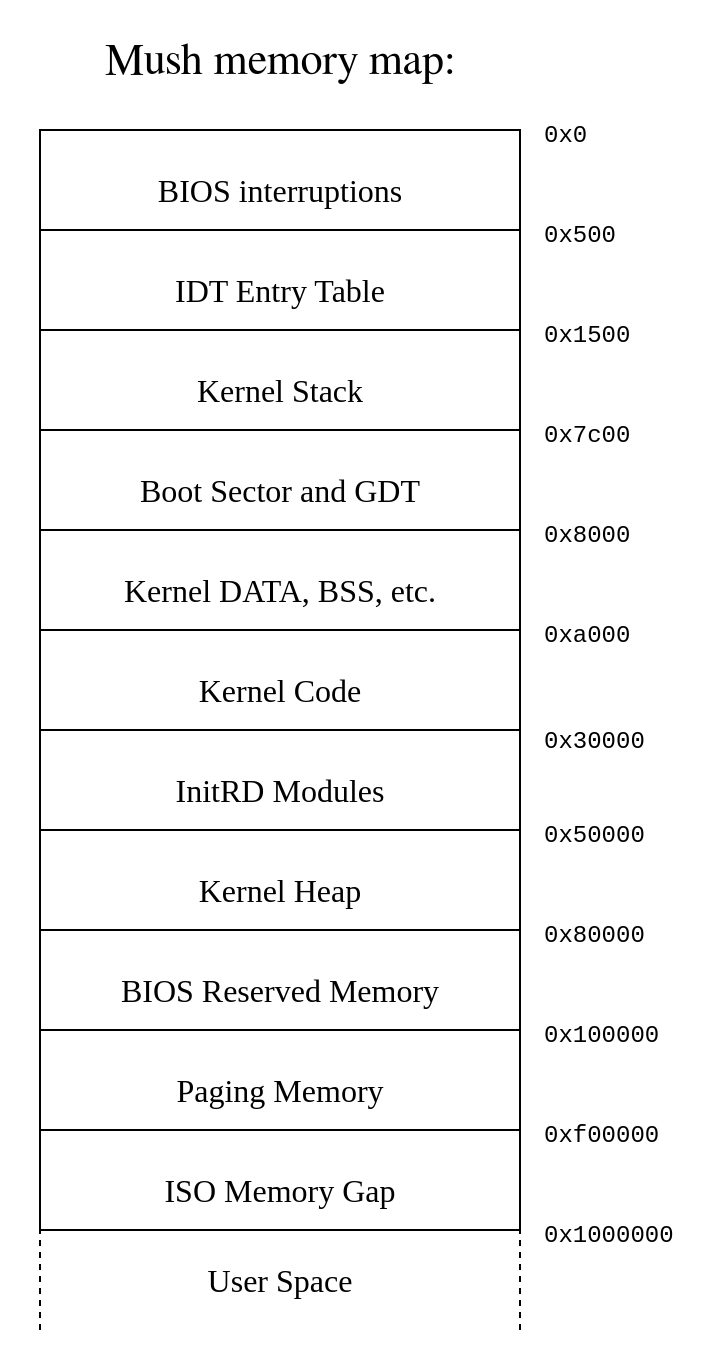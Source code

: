 <mxfile>
    <diagram id="odtlT9COsLVvr1XrGEwN" name="Страница 1">
        <mxGraphModel dx="564" dy="455" grid="1" gridSize="10" guides="1" tooltips="1" connect="1" arrows="1" fold="1" page="1" pageScale="1" pageWidth="827" pageHeight="1169" math="0" shadow="0">
            <root>
                <mxCell id="0"/>
                <mxCell id="1" parent="0"/>
                <mxCell id="FUrqRtMcUhXRgUg9xQRO-18" value="" style="rounded=0;whiteSpace=wrap;html=1;dashed=1;fontFamily=Verdana;fontSize=16;strokeColor=none;" parent="1" vertex="1">
                    <mxGeometry x="60" y="25" width="350" height="685" as="geometry"/>
                </mxCell>
                <mxCell id="FUrqRtMcUhXRgUg9xQRO-3" value="&lt;font face=&quot;Verdana&quot; style=&quot;font-size: 16px;&quot;&gt;BIOS interruptions&lt;/font&gt;" style="rounded=0;whiteSpace=wrap;html=1;fontFamily=Garuda;fontSize=32;" parent="1" vertex="1">
                    <mxGeometry x="80" y="90" width="240" height="50" as="geometry"/>
                </mxCell>
                <mxCell id="FUrqRtMcUhXRgUg9xQRO-5" value="&lt;font style=&quot;font-size: 22px;&quot;&gt;Mush memory map:&lt;/font&gt;" style="text;html=1;strokeColor=none;fillColor=none;align=center;verticalAlign=middle;whiteSpace=wrap;rounded=0;fontFamily=FreeSerif;fontSize=22;" parent="1" vertex="1">
                    <mxGeometry x="80" y="40" width="240" height="30" as="geometry"/>
                </mxCell>
                <mxCell id="FUrqRtMcUhXRgUg9xQRO-6" value="&lt;font face=&quot;Verdana&quot; style=&quot;font-size: 16px;&quot;&gt;IDT Entry Table&lt;/font&gt;" style="rounded=0;whiteSpace=wrap;html=1;fontFamily=Lucida Console;fontSize=32;" parent="1" vertex="1">
                    <mxGeometry x="80" y="140" width="240" height="50" as="geometry"/>
                </mxCell>
                <mxCell id="FUrqRtMcUhXRgUg9xQRO-7" value="&lt;font face=&quot;Verdana&quot; style=&quot;font-size: 16px;&quot;&gt;Boot Sector and GDT&lt;/font&gt;" style="rounded=0;whiteSpace=wrap;html=1;fontFamily=Lucida Console;fontSize=32;" parent="1" vertex="1">
                    <mxGeometry x="80" y="240" width="240" height="50" as="geometry"/>
                </mxCell>
                <mxCell id="FUrqRtMcUhXRgUg9xQRO-8" value="&lt;font face=&quot;Verdana&quot; style=&quot;font-size: 16px;&quot;&gt;Kernel DATA, BSS, etc.&lt;/font&gt;" style="rounded=0;whiteSpace=wrap;html=1;fontFamily=Lucida Console;fontSize=32;" parent="1" vertex="1">
                    <mxGeometry x="80" y="290" width="240" height="50" as="geometry"/>
                </mxCell>
                <mxCell id="FUrqRtMcUhXRgUg9xQRO-9" value="&lt;font face=&quot;Verdana&quot; style=&quot;font-size: 16px;&quot;&gt;Kernel Code&lt;/font&gt;" style="rounded=0;whiteSpace=wrap;html=1;fontFamily=Lucida Console;fontSize=32;" parent="1" vertex="1">
                    <mxGeometry x="80" y="340" width="240" height="50" as="geometry"/>
                </mxCell>
                <mxCell id="FUrqRtMcUhXRgUg9xQRO-10" value="&lt;font face=&quot;Verdana&quot; style=&quot;font-size: 16px;&quot;&gt;Kernel Heap&lt;/font&gt;" style="rounded=0;whiteSpace=wrap;html=1;fontFamily=Lucida Console;fontSize=32;" parent="1" vertex="1">
                    <mxGeometry x="80" y="440" width="240" height="50" as="geometry"/>
                </mxCell>
                <mxCell id="FUrqRtMcUhXRgUg9xQRO-11" value="&lt;font face=&quot;Verdana&quot; style=&quot;font-size: 16px;&quot;&gt;BIOS Reserved Memory&lt;/font&gt;" style="rounded=0;whiteSpace=wrap;html=1;fontFamily=Lucida Console;fontSize=32;" parent="1" vertex="1">
                    <mxGeometry x="80" y="490" width="240" height="50" as="geometry"/>
                </mxCell>
                <mxCell id="FUrqRtMcUhXRgUg9xQRO-12" value="&lt;font face=&quot;Verdana&quot; style=&quot;font-size: 16px;&quot;&gt;Paging Memory&lt;/font&gt;" style="rounded=0;whiteSpace=wrap;html=1;fontFamily=Lucida Console;fontSize=32;" parent="1" vertex="1">
                    <mxGeometry x="80" y="540" width="240" height="50" as="geometry"/>
                </mxCell>
                <mxCell id="FUrqRtMcUhXRgUg9xQRO-13" value="&lt;font face=&quot;Verdana&quot; style=&quot;font-size: 16px;&quot;&gt;ISO Memory Gap&lt;/font&gt;" style="rounded=0;whiteSpace=wrap;html=1;fontFamily=Lucida Console;fontSize=32;" parent="1" vertex="1">
                    <mxGeometry x="80" y="590" width="240" height="50" as="geometry"/>
                </mxCell>
                <mxCell id="FUrqRtMcUhXRgUg9xQRO-15" value="User Space" style="text;html=1;strokeColor=none;fillColor=none;align=center;verticalAlign=middle;whiteSpace=wrap;rounded=0;dashed=1;fontFamily=Verdana;fontSize=16;" parent="1" vertex="1">
                    <mxGeometry x="80" y="640" width="240" height="50" as="geometry"/>
                </mxCell>
                <mxCell id="FUrqRtMcUhXRgUg9xQRO-16" value="" style="endArrow=none;dashed=1;html=1;rounded=0;fontFamily=Verdana;fontSize=16;exitX=0;exitY=1;exitDx=0;exitDy=0;" parent="1" source="FUrqRtMcUhXRgUg9xQRO-15" edge="1">
                    <mxGeometry width="50" height="50" relative="1" as="geometry">
                        <mxPoint x="30" y="690" as="sourcePoint"/>
                        <mxPoint x="80" y="640" as="targetPoint"/>
                    </mxGeometry>
                </mxCell>
                <mxCell id="FUrqRtMcUhXRgUg9xQRO-17" value="" style="endArrow=none;dashed=1;html=1;rounded=0;fontFamily=Verdana;fontSize=16;entryX=1;entryY=0;entryDx=0;entryDy=0;exitX=1;exitY=1;exitDx=0;exitDy=0;" parent="1" source="FUrqRtMcUhXRgUg9xQRO-15" target="FUrqRtMcUhXRgUg9xQRO-15" edge="1">
                    <mxGeometry width="50" height="50" relative="1" as="geometry">
                        <mxPoint x="330" y="690" as="sourcePoint"/>
                        <mxPoint x="320" y="650" as="targetPoint"/>
                    </mxGeometry>
                </mxCell>
                <mxCell id="FUrqRtMcUhXRgUg9xQRO-19" value="&lt;font style=&quot;font-size: 12px;&quot; face=&quot;Courier New&quot;&gt;0x0&lt;/font&gt;" style="text;html=1;strokeColor=none;fillColor=none;align=left;verticalAlign=middle;whiteSpace=wrap;rounded=0;dashed=1;fontFamily=Verdana;fontSize=16;" parent="1" vertex="1">
                    <mxGeometry x="330" y="70" width="70" height="40" as="geometry"/>
                </mxCell>
                <mxCell id="FUrqRtMcUhXRgUg9xQRO-23" value="&lt;font style=&quot;font-size: 12px;&quot; face=&quot;Courier New&quot;&gt;0x500&lt;/font&gt;" style="text;html=1;strokeColor=none;fillColor=none;align=left;verticalAlign=middle;whiteSpace=wrap;rounded=0;dashed=1;fontFamily=Verdana;fontSize=16;" parent="1" vertex="1">
                    <mxGeometry x="330" y="120" width="70" height="40" as="geometry"/>
                </mxCell>
                <mxCell id="FUrqRtMcUhXRgUg9xQRO-24" value="&lt;font style=&quot;font-size: 12px;&quot; face=&quot;Courier New&quot;&gt;0x7c00&lt;/font&gt;" style="text;html=1;strokeColor=none;fillColor=none;align=left;verticalAlign=middle;whiteSpace=wrap;rounded=0;dashed=1;fontFamily=Verdana;fontSize=16;" parent="1" vertex="1">
                    <mxGeometry x="330" y="220" width="70" height="40" as="geometry"/>
                </mxCell>
                <mxCell id="FUrqRtMcUhXRgUg9xQRO-25" value="&lt;font style=&quot;font-size: 12px;&quot; face=&quot;Courier New&quot;&gt;0x8000&lt;/font&gt;" style="text;html=1;strokeColor=none;fillColor=none;align=left;verticalAlign=middle;whiteSpace=wrap;rounded=0;dashed=1;fontFamily=Verdana;fontSize=16;" parent="1" vertex="1">
                    <mxGeometry x="330" y="270" width="70" height="40" as="geometry"/>
                </mxCell>
                <mxCell id="FUrqRtMcUhXRgUg9xQRO-26" value="&lt;font style=&quot;font-size: 12px;&quot; face=&quot;Courier New&quot;&gt;0xa000&lt;/font&gt;" style="text;html=1;strokeColor=none;fillColor=none;align=left;verticalAlign=middle;whiteSpace=wrap;rounded=0;dashed=1;fontFamily=Verdana;fontSize=16;" parent="1" vertex="1">
                    <mxGeometry x="330" y="320" width="70" height="40" as="geometry"/>
                </mxCell>
                <mxCell id="FUrqRtMcUhXRgUg9xQRO-27" value="&lt;font style=&quot;font-size: 12px;&quot; face=&quot;Courier New&quot;&gt;0x50000&lt;/font&gt;" style="text;html=1;strokeColor=none;fillColor=none;align=left;verticalAlign=middle;whiteSpace=wrap;rounded=0;dashed=1;fontFamily=Verdana;fontSize=16;" parent="1" vertex="1">
                    <mxGeometry x="330" y="420" width="70" height="40" as="geometry"/>
                </mxCell>
                <mxCell id="FUrqRtMcUhXRgUg9xQRO-28" value="&lt;font style=&quot;font-size: 12px;&quot; face=&quot;Courier New&quot;&gt;0x80000&lt;/font&gt;" style="text;html=1;strokeColor=none;fillColor=none;align=left;verticalAlign=middle;whiteSpace=wrap;rounded=0;dashed=1;fontFamily=Verdana;fontSize=16;" parent="1" vertex="1">
                    <mxGeometry x="330" y="470" width="70" height="40" as="geometry"/>
                </mxCell>
                <mxCell id="FUrqRtMcUhXRgUg9xQRO-29" value="&lt;font style=&quot;font-size: 12px;&quot; face=&quot;Courier New&quot;&gt;0x100000&lt;/font&gt;" style="text;html=1;strokeColor=none;fillColor=none;align=left;verticalAlign=middle;whiteSpace=wrap;rounded=0;dashed=1;fontFamily=Verdana;fontSize=16;" parent="1" vertex="1">
                    <mxGeometry x="330" y="520" width="70" height="40" as="geometry"/>
                </mxCell>
                <mxCell id="FUrqRtMcUhXRgUg9xQRO-30" value="&lt;font style=&quot;font-size: 12px;&quot; face=&quot;Courier New&quot;&gt;0xf00000&lt;/font&gt;" style="text;html=1;strokeColor=none;fillColor=none;align=left;verticalAlign=middle;whiteSpace=wrap;rounded=0;dashed=1;fontFamily=Verdana;fontSize=16;" parent="1" vertex="1">
                    <mxGeometry x="330" y="570" width="70" height="40" as="geometry"/>
                </mxCell>
                <mxCell id="FUrqRtMcUhXRgUg9xQRO-31" value="&lt;font style=&quot;font-size: 12px;&quot; face=&quot;Courier New&quot;&gt;0x1000000&lt;/font&gt;" style="text;html=1;strokeColor=none;fillColor=none;align=left;verticalAlign=middle;whiteSpace=wrap;rounded=0;dashed=1;fontFamily=Verdana;fontSize=16;" parent="1" vertex="1">
                    <mxGeometry x="330" y="620" width="70" height="40" as="geometry"/>
                </mxCell>
                <mxCell id="IvQAqDf9haOTYcyyQrNh-1" value="&lt;font face=&quot;Verdana&quot; style=&quot;font-size: 16px;&quot;&gt;InitRD Modules&lt;/font&gt;" style="rounded=0;whiteSpace=wrap;html=1;fontFamily=Lucida Console;fontSize=32;" parent="1" vertex="1">
                    <mxGeometry x="80" y="390" width="240" height="50" as="geometry"/>
                </mxCell>
                <mxCell id="IvQAqDf9haOTYcyyQrNh-2" value="&lt;font style=&quot;font-size: 12px;&quot; face=&quot;Courier New&quot;&gt;0x30000&lt;/font&gt;" style="text;html=1;strokeColor=none;fillColor=none;align=left;verticalAlign=middle;whiteSpace=wrap;rounded=0;dashed=1;fontFamily=Verdana;fontSize=16;" parent="1" vertex="1">
                    <mxGeometry x="330" y="372.5" width="70" height="40" as="geometry"/>
                </mxCell>
                <mxCell id="clKmwktD8YyyxMVaZvRY-1" value="&lt;font face=&quot;Verdana&quot; style=&quot;font-size: 16px;&quot;&gt;Kernel Stack&lt;/font&gt;" style="rounded=0;whiteSpace=wrap;html=1;fontFamily=Lucida Console;fontSize=32;" parent="1" vertex="1">
                    <mxGeometry x="80" y="190" width="240" height="50" as="geometry"/>
                </mxCell>
                <mxCell id="clKmwktD8YyyxMVaZvRY-2" value="&lt;font style=&quot;font-size: 12px;&quot; face=&quot;Courier New&quot;&gt;0x1500&lt;/font&gt;" style="text;html=1;strokeColor=none;fillColor=none;align=left;verticalAlign=middle;whiteSpace=wrap;rounded=0;dashed=1;fontFamily=Verdana;fontSize=16;" parent="1" vertex="1">
                    <mxGeometry x="330" y="170" width="70" height="40" as="geometry"/>
                </mxCell>
            </root>
        </mxGraphModel>
    </diagram>
</mxfile>
